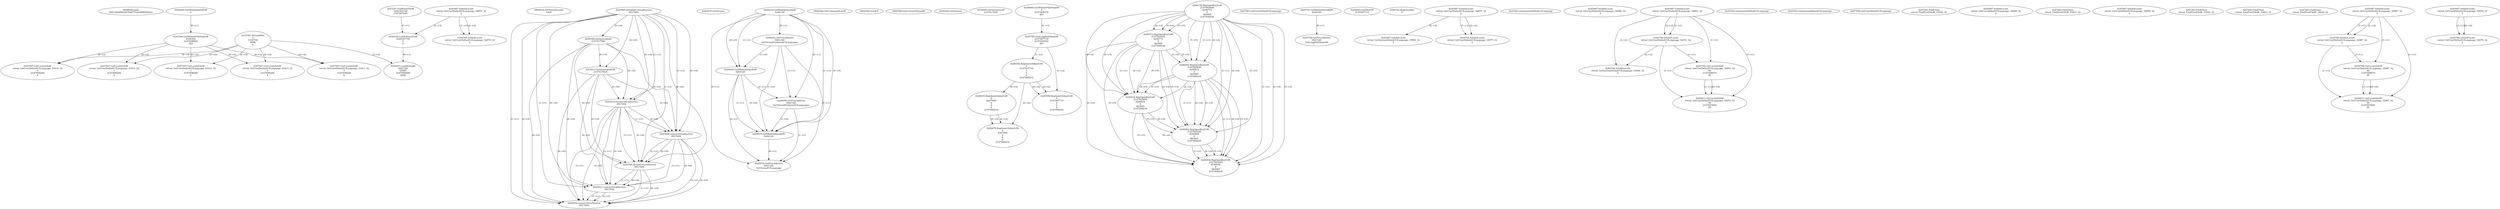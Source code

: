 // Global SCDG with merge call
digraph {
	0 [label="6850628.main
00013b0490c8d79ad771da5d99544dc2"]
	1 [label="4254480.GetModuleHandleW
0"]
	2 [label="6844434.SetThreadLocale
1024"]
	3 [label="4243965.InitializeCriticalSection
6917004"]
	4 [label="4243979.GetVersion
"]
	5 [label="4244018.GetModuleHandleW
4244120"]
	6 [label="4244024.GetProcAddress
9441320
GetThreadPreferredUILanguages"]
	5 -> 6 [label="(0-->1)"]
	7 [label="4244044.GetModuleHandleW
4244120"]
	5 -> 7 [label="(1-->1)"]
	5 -> 7 [label="(0-->0)"]
	6 -> 7 [label="(1-->0)"]
	8 [label="4244050.GetProcAddress
9441320
SetThreadPreferredUILanguages"]
	5 -> 8 [label="(0-->1)"]
	6 -> 8 [label="(1-->1)"]
	7 -> 8 [label="(0-->1)"]
	9 [label="4244070.GetModuleHandleW
4244120"]
	5 -> 9 [label="(1-->1)"]
	7 -> 9 [label="(1-->1)"]
	5 -> 9 [label="(0-->0)"]
	6 -> 9 [label="(1-->0)"]
	7 -> 9 [label="(0-->0)"]
	8 -> 9 [label="(1-->0)"]
	10 [label="4244076.GetProcAddress
9441320
GetThreadUILanguage"]
	5 -> 10 [label="(0-->1)"]
	6 -> 10 [label="(1-->1)"]
	7 -> 10 [label="(0-->1)"]
	8 -> 10 [label="(1-->1)"]
	9 -> 10 [label="(0-->1)"]
	11 [label="4250188.GetSystemInfo
2147417660"]
	3 -> 11 [label="(0-->0)"]
	12 [label="6844540.GetCommandLineW
"]
	13 [label="4214413.GetStartupInfoW
2147417624"]
	3 -> 13 [label="(0-->0)"]
	11 -> 13 [label="(0-->0)"]
	14 [label="6844560.GetACP
"]
	15 [label="6844580.GetCurrentThreadId
"]
	16 [label="4250204.GetVersion
"]
	17 [label="4276690.GetVersionExW
2147417420"]
	18 [label="4243306.GetModuleFileNameW
4194304
2147408904
522"]
	1 -> 18 [label="(0-->1)"]
	19 [label="4248064.GetModuleFileNameW
0
2147408370
261"]
	20 [label="4215383.VirtualAlloc
0
1310704
4096
4"]
	21 [label="4246338.RegOpenKeyExW
2147483649
4246772
0
983065
2147408236"]
	22 [label="4246372.RegOpenKeyExW
2147483650
4246772
0
983065
2147408236"]
	21 -> 22 [label="(2-->2)"]
	21 -> 22 [label="(4-->4)"]
	21 -> 22 [label="(5-->5)"]
	23 [label="4246402.RegOpenKeyExW
2147483649
4246832
0
983065
2147408236"]
	21 -> 23 [label="(1-->1)"]
	21 -> 23 [label="(4-->4)"]
	22 -> 23 [label="(4-->4)"]
	21 -> 23 [label="(5-->5)"]
	22 -> 23 [label="(5-->5)"]
	24 [label="4246432.RegOpenKeyExW
2147483650
4246832
0
983065
2147408236"]
	22 -> 24 [label="(1-->1)"]
	23 -> 24 [label="(2-->2)"]
	21 -> 24 [label="(4-->4)"]
	22 -> 24 [label="(4-->4)"]
	23 -> 24 [label="(4-->4)"]
	21 -> 24 [label="(5-->5)"]
	22 -> 24 [label="(5-->5)"]
	23 -> 24 [label="(5-->5)"]
	25 [label="4246462.RegOpenKeyExW
2147483649
4246884
0
983065
2147408236"]
	21 -> 25 [label="(1-->1)"]
	23 -> 25 [label="(1-->1)"]
	21 -> 25 [label="(4-->4)"]
	22 -> 25 [label="(4-->4)"]
	23 -> 25 [label="(4-->4)"]
	24 -> 25 [label="(4-->4)"]
	21 -> 25 [label="(5-->5)"]
	22 -> 25 [label="(5-->5)"]
	23 -> 25 [label="(5-->5)"]
	24 -> 25 [label="(5-->5)"]
	26 [label="4246492.RegOpenKeyExW
2147483649
4246936
0
983065
2147408236"]
	21 -> 26 [label="(1-->1)"]
	23 -> 26 [label="(1-->1)"]
	25 -> 26 [label="(1-->1)"]
	21 -> 26 [label="(4-->4)"]
	22 -> 26 [label="(4-->4)"]
	23 -> 26 [label="(4-->4)"]
	24 -> 26 [label="(4-->4)"]
	25 -> 26 [label="(4-->4)"]
	21 -> 26 [label="(5-->5)"]
	22 -> 26 [label="(5-->5)"]
	23 -> 26 [label="(5-->5)"]
	24 -> 26 [label="(5-->5)"]
	25 -> 26 [label="(5-->5)"]
	27 [label="4247883.GetUserDefaultUILanguage
"]
	28 [label="4245418.EnterCriticalSection
6917004"]
	3 -> 28 [label="(1-->1)"]
	3 -> 28 [label="(0-->0)"]
	11 -> 28 [label="(0-->0)"]
	13 -> 28 [label="(0-->0)"]
	29 [label="4245741.GetModuleHandleW
4246160"]
	30 [label="4245758.GetProcAddress
9441320
GetLongPathNameW"]
	29 -> 30 [label="(0-->1)"]
	31 [label="4245785.GetLongPathNameW
2147407710
2147406542
261"]
	19 -> 31 [label="(3-->3)"]
	32 [label="4245683.CharNextW
2147407716"]
	33 [label="4246556.RegQueryValueExW
0
2147407710
0
0
0
2147408232"]
	31 -> 33 [label="(1-->2)"]
	34 [label="4246599.RegQueryValueExW
0
2147407710
0
0
0
2147408232"]
	31 -> 34 [label="(1-->2)"]
	33 -> 34 [label="(2-->2)"]
	33 -> 34 [label="(6-->6)"]
	35 [label="4246722.RegCloseKey
0"]
	36 [label="4245469.LeaveCriticalSection
6917004"]
	3 -> 36 [label="(1-->1)"]
	28 -> 36 [label="(1-->1)"]
	3 -> 36 [label="(0-->0)"]
	11 -> 36 [label="(0-->0)"]
	13 -> 36 [label="(0-->0)"]
	28 -> 36 [label="(0-->0)"]
	37 [label="4245487.IsValidLocale
retval_GetUserDefaultUILanguage_32875_32
2"]
	38 [label="4245580.EnterCriticalSection
6917004"]
	3 -> 38 [label="(1-->1)"]
	28 -> 38 [label="(1-->1)"]
	36 -> 38 [label="(1-->1)"]
	3 -> 38 [label="(0-->0)"]
	11 -> 38 [label="(0-->0)"]
	13 -> 38 [label="(0-->0)"]
	28 -> 38 [label="(0-->0)"]
	36 -> 38 [label="(0-->0)"]
	39 [label="4245621.LeaveCriticalSection
6917004"]
	3 -> 39 [label="(1-->1)"]
	28 -> 39 [label="(1-->1)"]
	36 -> 39 [label="(1-->1)"]
	38 -> 39 [label="(1-->1)"]
	3 -> 39 [label="(0-->0)"]
	11 -> 39 [label="(0-->0)"]
	13 -> 39 [label="(0-->0)"]
	28 -> 39 [label="(0-->0)"]
	36 -> 39 [label="(0-->0)"]
	38 -> 39 [label="(0-->0)"]
	40 [label="4247923.GetSystemDefaultUILanguage
"]
	41 [label="4245487.IsValidLocale
retval_GetSystemDefaultUILanguage_33904_32
2"]
	37 -> 41 [label="(2-->2)"]
	42 [label="4245487.IsValidLocale
retval_GetUserDefaultUILanguage_32990_32
2"]
	43 [label="4246635.RegQueryValueExW
0
4247000
0
0
0
2147408232"]
	33 -> 43 [label="(6-->6)"]
	44 [label="4246676.RegQueryValueExW
0
4247000
0
0
0
2147408232"]
	43 -> 44 [label="(2-->2)"]
	33 -> 44 [label="(6-->6)"]
	43 -> 44 [label="(6-->6)"]
	45 [label="4245487.IsValidLocale
retval_GetUserDefaultUILanguage_32953_32
2"]
	46 [label="4244766.IsValidLocale
retval_GetUserDefaultUILanguage_32953_32
2"]
	45 -> 46 [label="(1-->1)"]
	45 -> 46 [label="(2-->2)"]
	47 [label="4245525.GetSystemDefaultUILanguage
"]
	48 [label="4245552.GetSystemDefaultUILanguage
"]
	49 [label="4244766.IsValidLocale
retval_GetSystemDefaultUILanguage_33460_32
2"]
	45 -> 49 [label="(2-->2)"]
	46 -> 49 [label="(2-->2)"]
	50 [label="4245487.IsValidLocale
retval_GetUserDefaultUILanguage_32874_32
2"]
	51 [label="4245454.LeaveCriticalSection
6917004"]
	3 -> 51 [label="(1-->1)"]
	28 -> 51 [label="(1-->1)"]
	36 -> 51 [label="(1-->1)"]
	38 -> 51 [label="(1-->1)"]
	39 -> 51 [label="(1-->1)"]
	3 -> 51 [label="(0-->0)"]
	11 -> 51 [label="(0-->0)"]
	13 -> 51 [label="(0-->0)"]
	28 -> 51 [label="(0-->0)"]
	36 -> 51 [label="(0-->0)"]
	38 -> 51 [label="(0-->0)"]
	39 -> 51 [label="(0-->0)"]
	52 [label="4247558.GetUserDefaultUILanguage
"]
	53 [label="4247567.GetLocaleInfoW
retval_GetUserDefaultUILanguage_33410_32
3
2147408268
4"]
	18 -> 53 [label="(0-->2)"]
	20 -> 53 [label="(4-->4)"]
	54 [label="4247247.FindFirstFileW
3224341740
2147407640"]
	55 [label="4247263.FindClose
retval_FindFirstFileW_33420_32"]
	56 [label="4248145.LoadLibraryExW
3224341740
0
2"]
	54 -> 56 [label="(1-->1)"]
	50 -> 56 [label="(2-->3)"]
	57 [label="4250073.LoadStringW
9441340
65485
2147409468
4096"]
	56 -> 57 [label="(0-->1)"]
	20 -> 57 [label="(3-->4)"]
	58 [label="4245487.IsValidLocale
retval_GetUserDefaultUILanguage_32949_32
2"]
	59 [label="4247567.GetLocaleInfoW
retval_GetUserDefaultUILanguage_33411_32
3
2147408268
4"]
	18 -> 59 [label="(0-->2)"]
	20 -> 59 [label="(4-->4)"]
	60 [label="4247263.FindClose
retval_FindFirstFileW_33421_32"]
	61 [label="4245487.IsValidLocale
retval_GetUserDefaultUILanguage_32950_32
2"]
	62 [label="4247567.GetLocaleInfoW
retval_GetUserDefaultUILanguage_33412_32
3
2147408268
4"]
	18 -> 62 [label="(0-->2)"]
	20 -> 62 [label="(4-->4)"]
	63 [label="4247263.FindClose
retval_FindFirstFileW_33422_32"]
	64 [label="4247567.GetLocaleInfoW
retval_GetUserDefaultUILanguage_33413_32
3
2147408268
4"]
	18 -> 64 [label="(0-->2)"]
	20 -> 64 [label="(4-->4)"]
	65 [label="4247263.FindClose
retval_FindFirstFileW_33423_32"]
	66 [label="4247567.GetLocaleInfoW
retval_GetUserDefaultUILanguage_33414_32
3
2147408268
4"]
	18 -> 66 [label="(0-->2)"]
	20 -> 66 [label="(4-->4)"]
	67 [label="4247263.FindClose
retval_FindFirstFileW_33424_32"]
	68 [label="4245487.IsValidLocale
retval_GetUserDefaultUILanguage_32987_32
2"]
	69 [label="4244766.IsValidLocale
retval_GetUserDefaultUILanguage_32875_32
2"]
	37 -> 69 [label="(1-->1)"]
	37 -> 69 [label="(2-->2)"]
	70 [label="4245487.IsValidLocale
retval_GetUserDefaultUILanguage_32878_32
2"]
	71 [label="4244766.IsValidLocale
retval_GetUserDefaultUILanguage_32878_32
2"]
	70 -> 71 [label="(1-->1)"]
	70 -> 71 [label="(2-->2)"]
	72 [label="4244766.IsValidLocale
retval_GetUserDefaultUILanguage_32874_32
2"]
	50 -> 72 [label="(1-->1)"]
	50 -> 72 [label="(2-->2)"]
	73 [label="4244794.GetLocaleInfoW
retval_GetUserDefaultUILanguage_32953_32
89
2147408070
85"]
	45 -> 73 [label="(1-->1)"]
	46 -> 73 [label="(1-->1)"]
	74 [label="4244811.GetLocaleInfoW
retval_GetUserDefaultUILanguage_32953_32
90
2147407900
85"]
	45 -> 74 [label="(1-->1)"]
	46 -> 74 [label="(1-->1)"]
	73 -> 74 [label="(1-->1)"]
	73 -> 74 [label="(4-->4)"]
	75 [label="4244766.IsValidLocale
retval_GetUserDefaultUILanguage_32987_32
2"]
	68 -> 75 [label="(1-->1)"]
	68 -> 75 [label="(2-->2)"]
	76 [label="4244794.GetLocaleInfoW
retval_GetUserDefaultUILanguage_32987_32
89
2147408070
85"]
	68 -> 76 [label="(1-->1)"]
	75 -> 76 [label="(1-->1)"]
	77 [label="4244811.GetLocaleInfoW
retval_GetUserDefaultUILanguage_32987_32
90
2147407900
85"]
	68 -> 77 [label="(1-->1)"]
	75 -> 77 [label="(1-->1)"]
	76 -> 77 [label="(1-->1)"]
	76 -> 77 [label="(4-->4)"]
}
